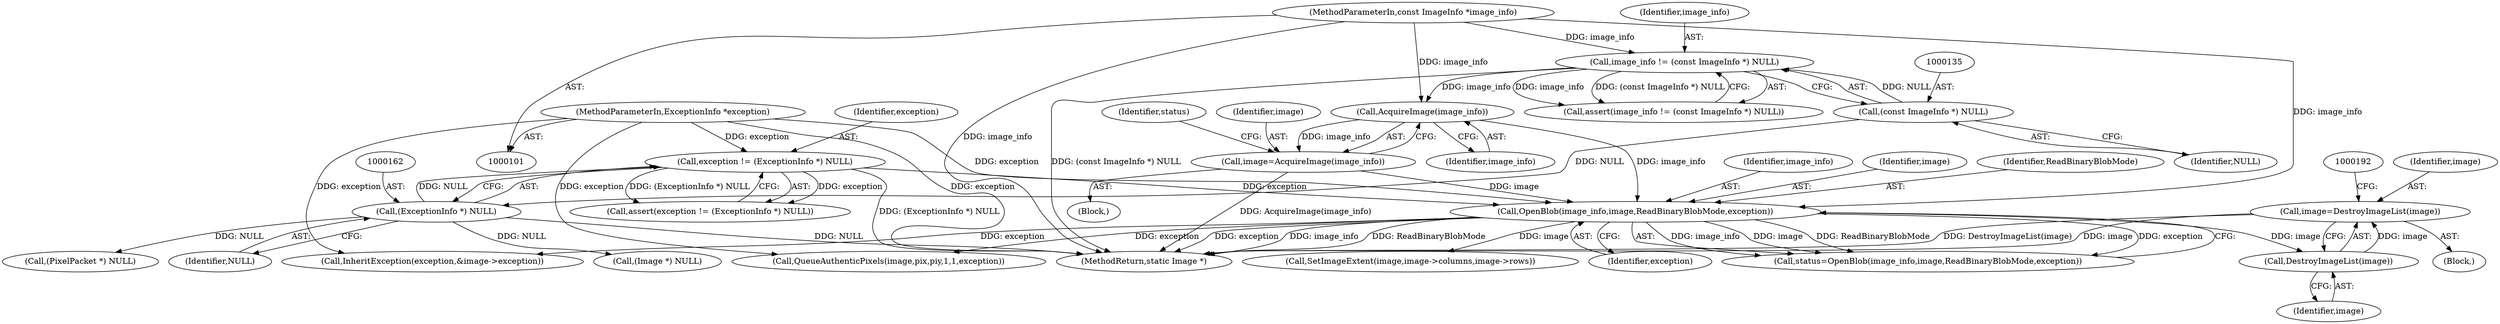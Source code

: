 digraph "0_ImageMagick_f6e9d0d9955e85bdd7540b251cd50d598dacc5e6_54@pointer" {
"1000186" [label="(Call,image=DestroyImageList(image))"];
"1000188" [label="(Call,DestroyImageList(image))"];
"1000176" [label="(Call,OpenBlob(image_info,image,ReadBinaryBlobMode,exception))"];
"1000172" [label="(Call,AcquireImage(image_info))"];
"1000132" [label="(Call,image_info != (const ImageInfo *) NULL)"];
"1000102" [label="(MethodParameterIn,const ImageInfo *image_info)"];
"1000134" [label="(Call,(const ImageInfo *) NULL)"];
"1000170" [label="(Call,image=AcquireImage(image_info))"];
"1000159" [label="(Call,exception != (ExceptionInfo *) NULL)"];
"1000103" [label="(MethodParameterIn,ExceptionInfo *exception)"];
"1000161" [label="(Call,(ExceptionInfo *) NULL)"];
"1000175" [label="(Identifier,status)"];
"1000132" [label="(Call,image_info != (const ImageInfo *) NULL)"];
"1000188" [label="(Call,DestroyImageList(image))"];
"1000174" [label="(Call,status=OpenBlob(image_info,image,ReadBinaryBlobMode,exception))"];
"1000476" [label="(Call,QueueAuthenticPixels(image,pix,piy,1,1,exception))"];
"1000131" [label="(Call,assert(image_info != (const ImageInfo *) NULL))"];
"1000161" [label="(Call,(ExceptionInfo *) NULL)"];
"1000180" [label="(Identifier,exception)"];
"1000187" [label="(Identifier,image)"];
"1000171" [label="(Identifier,image)"];
"1000133" [label="(Identifier,image_info)"];
"1000206" [label="(Call,SetImageExtent(image,image->columns,image->rows))"];
"1000170" [label="(Call,image=AcquireImage(image_info))"];
"1000219" [label="(Call,InheritException(exception,&image->exception))"];
"1000163" [label="(Identifier,NULL)"];
"1000189" [label="(Identifier,image)"];
"1000136" [label="(Identifier,NULL)"];
"1000102" [label="(MethodParameterIn,const ImageInfo *image_info)"];
"1000159" [label="(Call,exception != (ExceptionInfo *) NULL)"];
"1000177" [label="(Identifier,image_info)"];
"1000186" [label="(Call,image=DestroyImageList(image))"];
"1000172" [label="(Call,AcquireImage(image_info))"];
"1000103" [label="(MethodParameterIn,ExceptionInfo *exception)"];
"1000178" [label="(Identifier,image)"];
"1000158" [label="(Call,assert(exception != (ExceptionInfo *) NULL))"];
"1000104" [label="(Block,)"];
"1000173" [label="(Identifier,image_info)"];
"1000486" [label="(Call,(PixelPacket *) NULL)"];
"1000191" [label="(Call,(Image *) NULL)"];
"1000176" [label="(Call,OpenBlob(image_info,image,ReadBinaryBlobMode,exception))"];
"1000562" [label="(MethodReturn,static Image *)"];
"1000185" [label="(Block,)"];
"1000179" [label="(Identifier,ReadBinaryBlobMode)"];
"1000160" [label="(Identifier,exception)"];
"1000134" [label="(Call,(const ImageInfo *) NULL)"];
"1000186" -> "1000185"  [label="AST: "];
"1000186" -> "1000188"  [label="CFG: "];
"1000187" -> "1000186"  [label="AST: "];
"1000188" -> "1000186"  [label="AST: "];
"1000192" -> "1000186"  [label="CFG: "];
"1000186" -> "1000562"  [label="DDG: DestroyImageList(image)"];
"1000186" -> "1000562"  [label="DDG: image"];
"1000188" -> "1000186"  [label="DDG: image"];
"1000188" -> "1000189"  [label="CFG: "];
"1000189" -> "1000188"  [label="AST: "];
"1000176" -> "1000188"  [label="DDG: image"];
"1000176" -> "1000174"  [label="AST: "];
"1000176" -> "1000180"  [label="CFG: "];
"1000177" -> "1000176"  [label="AST: "];
"1000178" -> "1000176"  [label="AST: "];
"1000179" -> "1000176"  [label="AST: "];
"1000180" -> "1000176"  [label="AST: "];
"1000174" -> "1000176"  [label="CFG: "];
"1000176" -> "1000562"  [label="DDG: ReadBinaryBlobMode"];
"1000176" -> "1000562"  [label="DDG: exception"];
"1000176" -> "1000562"  [label="DDG: image_info"];
"1000176" -> "1000174"  [label="DDG: image_info"];
"1000176" -> "1000174"  [label="DDG: image"];
"1000176" -> "1000174"  [label="DDG: ReadBinaryBlobMode"];
"1000176" -> "1000174"  [label="DDG: exception"];
"1000172" -> "1000176"  [label="DDG: image_info"];
"1000102" -> "1000176"  [label="DDG: image_info"];
"1000170" -> "1000176"  [label="DDG: image"];
"1000159" -> "1000176"  [label="DDG: exception"];
"1000103" -> "1000176"  [label="DDG: exception"];
"1000176" -> "1000206"  [label="DDG: image"];
"1000176" -> "1000219"  [label="DDG: exception"];
"1000176" -> "1000476"  [label="DDG: exception"];
"1000172" -> "1000170"  [label="AST: "];
"1000172" -> "1000173"  [label="CFG: "];
"1000173" -> "1000172"  [label="AST: "];
"1000170" -> "1000172"  [label="CFG: "];
"1000172" -> "1000170"  [label="DDG: image_info"];
"1000132" -> "1000172"  [label="DDG: image_info"];
"1000102" -> "1000172"  [label="DDG: image_info"];
"1000132" -> "1000131"  [label="AST: "];
"1000132" -> "1000134"  [label="CFG: "];
"1000133" -> "1000132"  [label="AST: "];
"1000134" -> "1000132"  [label="AST: "];
"1000131" -> "1000132"  [label="CFG: "];
"1000132" -> "1000562"  [label="DDG: (const ImageInfo *) NULL"];
"1000132" -> "1000131"  [label="DDG: image_info"];
"1000132" -> "1000131"  [label="DDG: (const ImageInfo *) NULL"];
"1000102" -> "1000132"  [label="DDG: image_info"];
"1000134" -> "1000132"  [label="DDG: NULL"];
"1000102" -> "1000101"  [label="AST: "];
"1000102" -> "1000562"  [label="DDG: image_info"];
"1000134" -> "1000136"  [label="CFG: "];
"1000135" -> "1000134"  [label="AST: "];
"1000136" -> "1000134"  [label="AST: "];
"1000134" -> "1000161"  [label="DDG: NULL"];
"1000170" -> "1000104"  [label="AST: "];
"1000171" -> "1000170"  [label="AST: "];
"1000175" -> "1000170"  [label="CFG: "];
"1000170" -> "1000562"  [label="DDG: AcquireImage(image_info)"];
"1000159" -> "1000158"  [label="AST: "];
"1000159" -> "1000161"  [label="CFG: "];
"1000160" -> "1000159"  [label="AST: "];
"1000161" -> "1000159"  [label="AST: "];
"1000158" -> "1000159"  [label="CFG: "];
"1000159" -> "1000562"  [label="DDG: (ExceptionInfo *) NULL"];
"1000159" -> "1000158"  [label="DDG: exception"];
"1000159" -> "1000158"  [label="DDG: (ExceptionInfo *) NULL"];
"1000103" -> "1000159"  [label="DDG: exception"];
"1000161" -> "1000159"  [label="DDG: NULL"];
"1000103" -> "1000101"  [label="AST: "];
"1000103" -> "1000562"  [label="DDG: exception"];
"1000103" -> "1000219"  [label="DDG: exception"];
"1000103" -> "1000476"  [label="DDG: exception"];
"1000161" -> "1000163"  [label="CFG: "];
"1000162" -> "1000161"  [label="AST: "];
"1000163" -> "1000161"  [label="AST: "];
"1000161" -> "1000562"  [label="DDG: NULL"];
"1000161" -> "1000191"  [label="DDG: NULL"];
"1000161" -> "1000486"  [label="DDG: NULL"];
}
